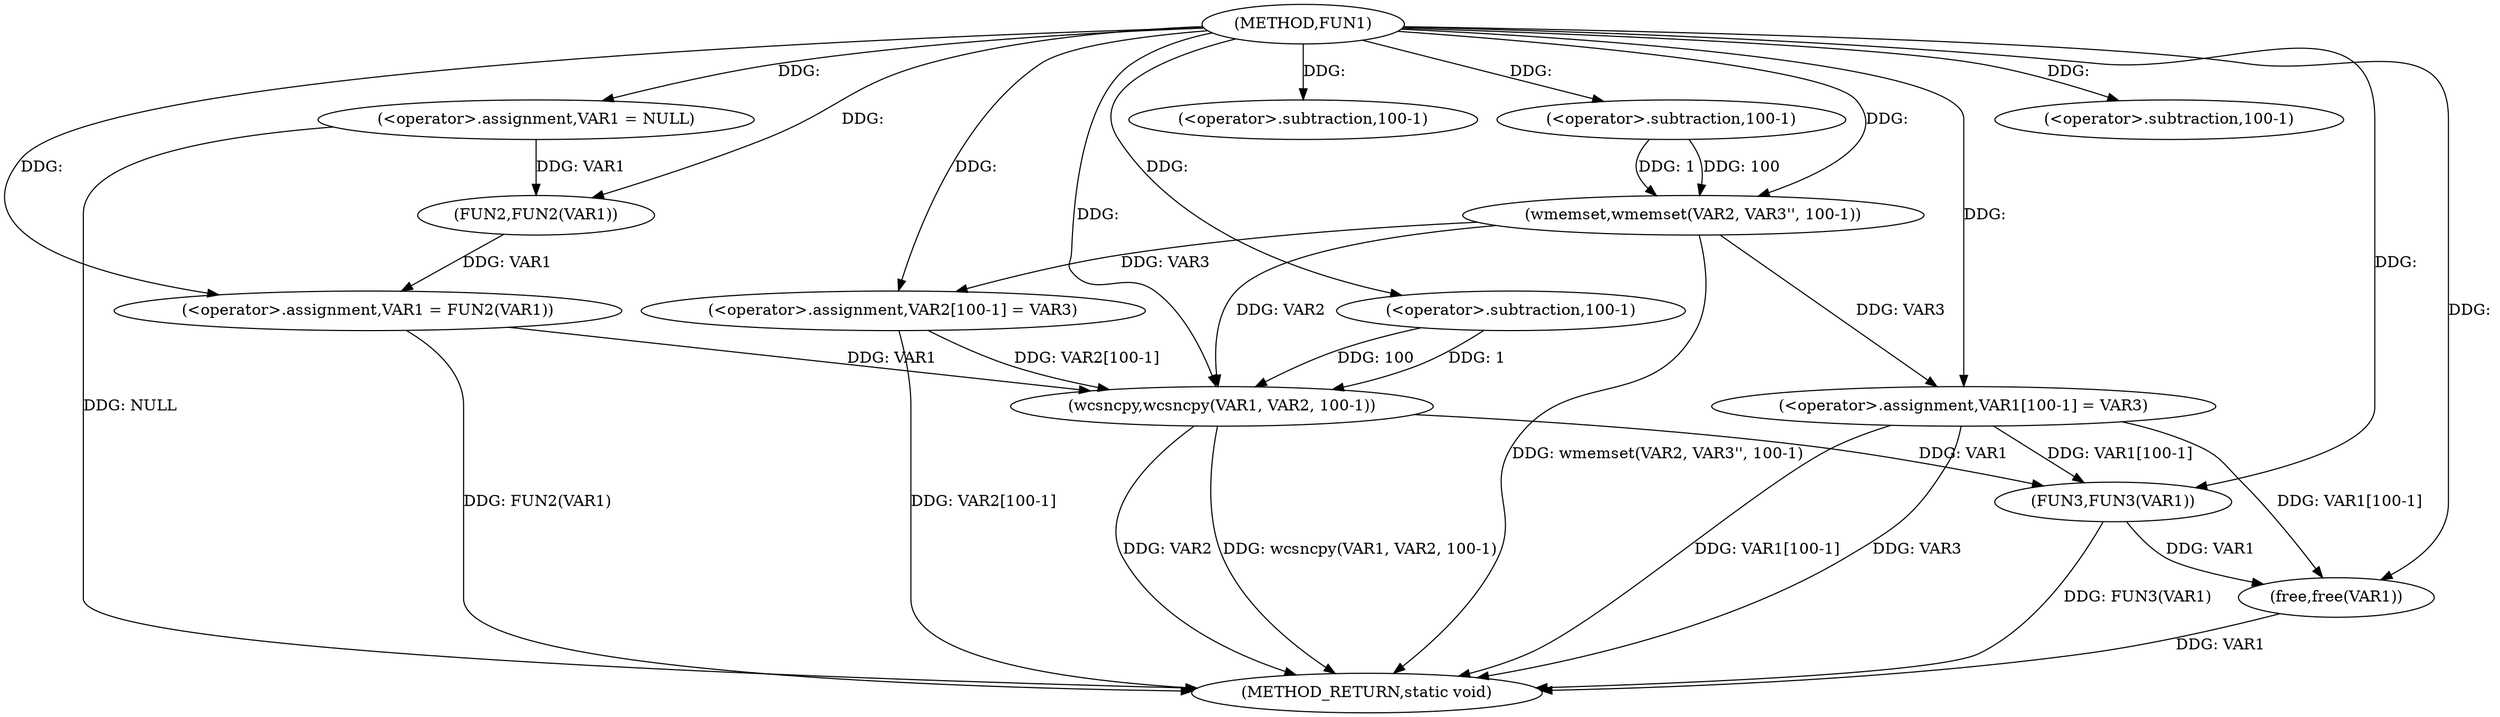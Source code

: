 digraph FUN1 {  
"1000100" [label = "(METHOD,FUN1)" ]
"1000142" [label = "(METHOD_RETURN,static void)" ]
"1000103" [label = "(<operator>.assignment,VAR1 = NULL)" ]
"1000106" [label = "(<operator>.assignment,VAR1 = FUN2(VAR1))" ]
"1000108" [label = "(FUN2,FUN2(VAR1))" ]
"1000112" [label = "(wmemset,wmemset(VAR2, VAR3'', 100-1))" ]
"1000115" [label = "(<operator>.subtraction,100-1)" ]
"1000118" [label = "(<operator>.assignment,VAR2[100-1] = VAR3)" ]
"1000121" [label = "(<operator>.subtraction,100-1)" ]
"1000125" [label = "(wcsncpy,wcsncpy(VAR1, VAR2, 100-1))" ]
"1000128" [label = "(<operator>.subtraction,100-1)" ]
"1000131" [label = "(<operator>.assignment,VAR1[100-1] = VAR3)" ]
"1000134" [label = "(<operator>.subtraction,100-1)" ]
"1000138" [label = "(FUN3,FUN3(VAR1))" ]
"1000140" [label = "(free,free(VAR1))" ]
  "1000125" -> "1000142"  [ label = "DDG: wcsncpy(VAR1, VAR2, 100-1)"] 
  "1000106" -> "1000142"  [ label = "DDG: FUN2(VAR1)"] 
  "1000103" -> "1000142"  [ label = "DDG: NULL"] 
  "1000125" -> "1000142"  [ label = "DDG: VAR2"] 
  "1000112" -> "1000142"  [ label = "DDG: wmemset(VAR2, VAR3'', 100-1)"] 
  "1000138" -> "1000142"  [ label = "DDG: FUN3(VAR1)"] 
  "1000118" -> "1000142"  [ label = "DDG: VAR2[100-1]"] 
  "1000131" -> "1000142"  [ label = "DDG: VAR1[100-1]"] 
  "1000140" -> "1000142"  [ label = "DDG: VAR1"] 
  "1000131" -> "1000142"  [ label = "DDG: VAR3"] 
  "1000100" -> "1000103"  [ label = "DDG: "] 
  "1000108" -> "1000106"  [ label = "DDG: VAR1"] 
  "1000100" -> "1000106"  [ label = "DDG: "] 
  "1000103" -> "1000108"  [ label = "DDG: VAR1"] 
  "1000100" -> "1000108"  [ label = "DDG: "] 
  "1000100" -> "1000112"  [ label = "DDG: "] 
  "1000115" -> "1000112"  [ label = "DDG: 100"] 
  "1000115" -> "1000112"  [ label = "DDG: 1"] 
  "1000100" -> "1000115"  [ label = "DDG: "] 
  "1000112" -> "1000118"  [ label = "DDG: VAR3"] 
  "1000100" -> "1000118"  [ label = "DDG: "] 
  "1000100" -> "1000121"  [ label = "DDG: "] 
  "1000106" -> "1000125"  [ label = "DDG: VAR1"] 
  "1000100" -> "1000125"  [ label = "DDG: "] 
  "1000112" -> "1000125"  [ label = "DDG: VAR2"] 
  "1000118" -> "1000125"  [ label = "DDG: VAR2[100-1]"] 
  "1000128" -> "1000125"  [ label = "DDG: 100"] 
  "1000128" -> "1000125"  [ label = "DDG: 1"] 
  "1000100" -> "1000128"  [ label = "DDG: "] 
  "1000100" -> "1000131"  [ label = "DDG: "] 
  "1000112" -> "1000131"  [ label = "DDG: VAR3"] 
  "1000100" -> "1000134"  [ label = "DDG: "] 
  "1000125" -> "1000138"  [ label = "DDG: VAR1"] 
  "1000131" -> "1000138"  [ label = "DDG: VAR1[100-1]"] 
  "1000100" -> "1000138"  [ label = "DDG: "] 
  "1000131" -> "1000140"  [ label = "DDG: VAR1[100-1]"] 
  "1000138" -> "1000140"  [ label = "DDG: VAR1"] 
  "1000100" -> "1000140"  [ label = "DDG: "] 
}
